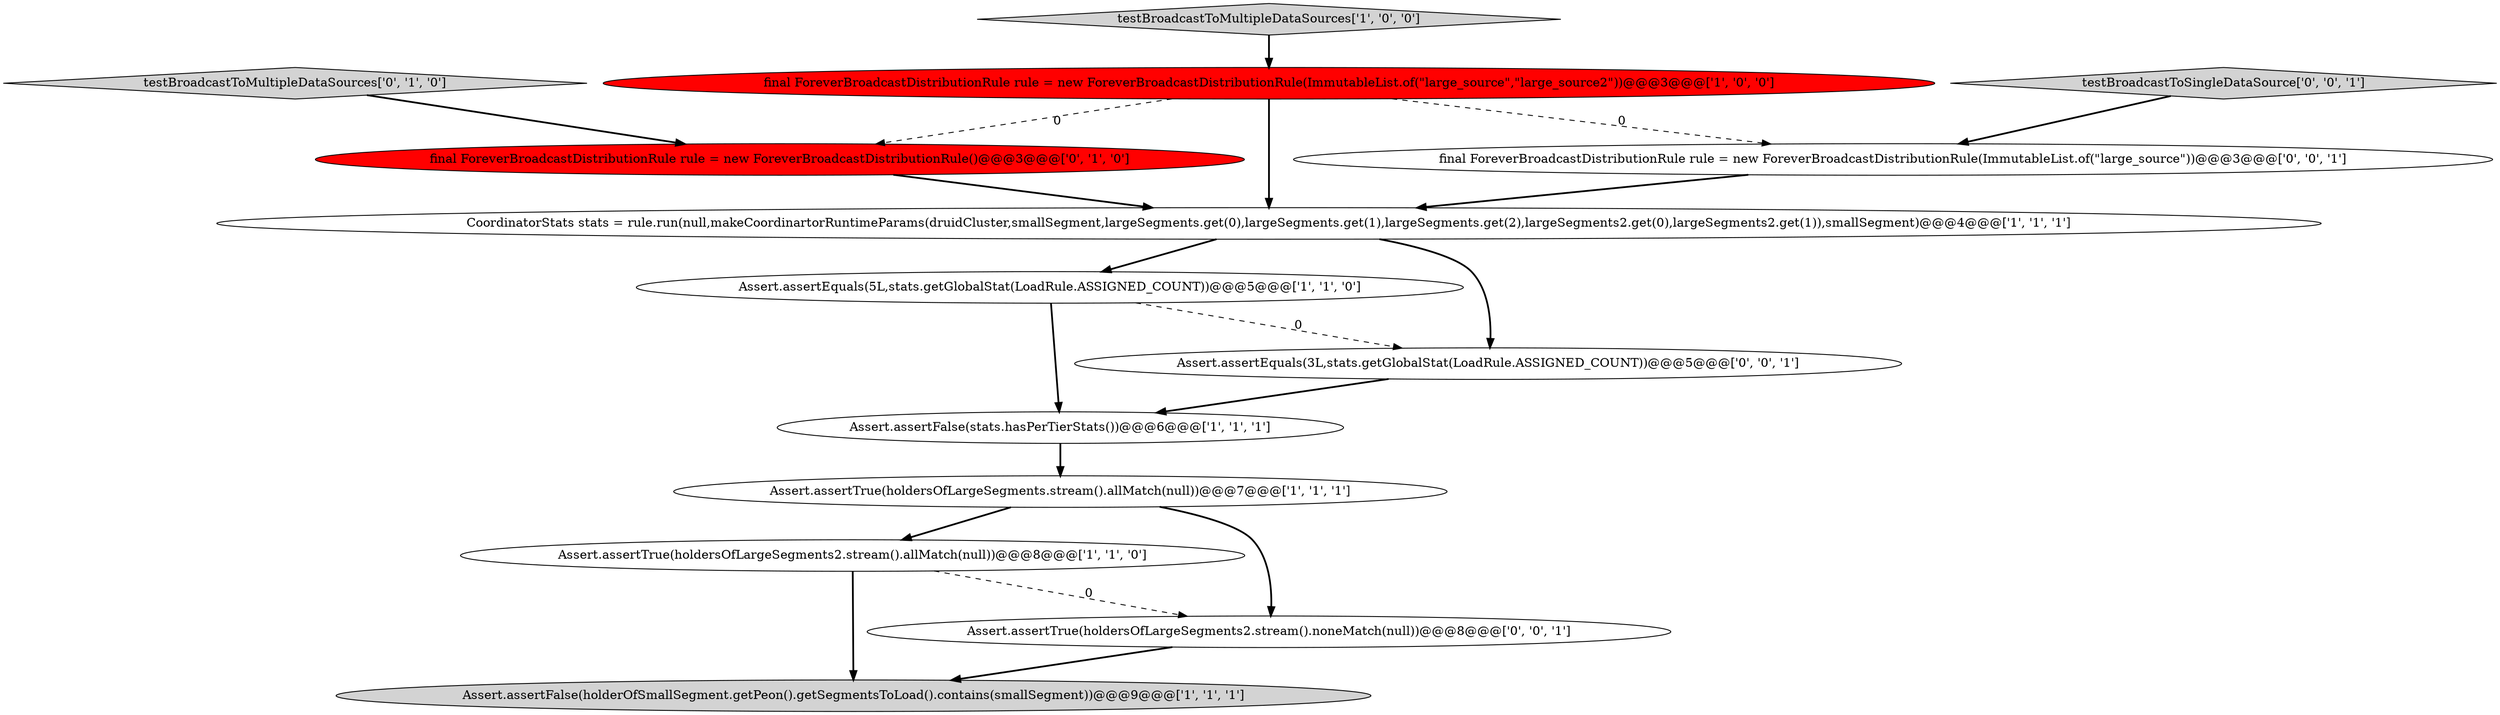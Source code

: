 digraph {
2 [style = filled, label = "Assert.assertFalse(stats.hasPerTierStats())@@@6@@@['1', '1', '1']", fillcolor = white, shape = ellipse image = "AAA0AAABBB1BBB"];
8 [style = filled, label = "final ForeverBroadcastDistributionRule rule = new ForeverBroadcastDistributionRule()@@@3@@@['0', '1', '0']", fillcolor = red, shape = ellipse image = "AAA1AAABBB2BBB"];
3 [style = filled, label = "Assert.assertTrue(holdersOfLargeSegments2.stream().allMatch(null))@@@8@@@['1', '1', '0']", fillcolor = white, shape = ellipse image = "AAA0AAABBB1BBB"];
9 [style = filled, label = "testBroadcastToMultipleDataSources['0', '1', '0']", fillcolor = lightgray, shape = diamond image = "AAA0AAABBB2BBB"];
5 [style = filled, label = "Assert.assertEquals(5L,stats.getGlobalStat(LoadRule.ASSIGNED_COUNT))@@@5@@@['1', '1', '0']", fillcolor = white, shape = ellipse image = "AAA0AAABBB1BBB"];
11 [style = filled, label = "Assert.assertTrue(holdersOfLargeSegments2.stream().noneMatch(null))@@@8@@@['0', '0', '1']", fillcolor = white, shape = ellipse image = "AAA0AAABBB3BBB"];
10 [style = filled, label = "Assert.assertEquals(3L,stats.getGlobalStat(LoadRule.ASSIGNED_COUNT))@@@5@@@['0', '0', '1']", fillcolor = white, shape = ellipse image = "AAA0AAABBB3BBB"];
1 [style = filled, label = "CoordinatorStats stats = rule.run(null,makeCoordinartorRuntimeParams(druidCluster,smallSegment,largeSegments.get(0),largeSegments.get(1),largeSegments.get(2),largeSegments2.get(0),largeSegments2.get(1)),smallSegment)@@@4@@@['1', '1', '1']", fillcolor = white, shape = ellipse image = "AAA0AAABBB1BBB"];
4 [style = filled, label = "final ForeverBroadcastDistributionRule rule = new ForeverBroadcastDistributionRule(ImmutableList.of(\"large_source\",\"large_source2\"))@@@3@@@['1', '0', '0']", fillcolor = red, shape = ellipse image = "AAA1AAABBB1BBB"];
6 [style = filled, label = "Assert.assertFalse(holderOfSmallSegment.getPeon().getSegmentsToLoad().contains(smallSegment))@@@9@@@['1', '1', '1']", fillcolor = lightgray, shape = ellipse image = "AAA0AAABBB1BBB"];
12 [style = filled, label = "final ForeverBroadcastDistributionRule rule = new ForeverBroadcastDistributionRule(ImmutableList.of(\"large_source\"))@@@3@@@['0', '0', '1']", fillcolor = white, shape = ellipse image = "AAA0AAABBB3BBB"];
7 [style = filled, label = "Assert.assertTrue(holdersOfLargeSegments.stream().allMatch(null))@@@7@@@['1', '1', '1']", fillcolor = white, shape = ellipse image = "AAA0AAABBB1BBB"];
0 [style = filled, label = "testBroadcastToMultipleDataSources['1', '0', '0']", fillcolor = lightgray, shape = diamond image = "AAA0AAABBB1BBB"];
13 [style = filled, label = "testBroadcastToSingleDataSource['0', '0', '1']", fillcolor = lightgray, shape = diamond image = "AAA0AAABBB3BBB"];
1->5 [style = bold, label=""];
8->1 [style = bold, label=""];
3->6 [style = bold, label=""];
5->2 [style = bold, label=""];
4->1 [style = bold, label=""];
10->2 [style = bold, label=""];
7->11 [style = bold, label=""];
13->12 [style = bold, label=""];
2->7 [style = bold, label=""];
4->12 [style = dashed, label="0"];
5->10 [style = dashed, label="0"];
9->8 [style = bold, label=""];
0->4 [style = bold, label=""];
12->1 [style = bold, label=""];
1->10 [style = bold, label=""];
7->3 [style = bold, label=""];
3->11 [style = dashed, label="0"];
11->6 [style = bold, label=""];
4->8 [style = dashed, label="0"];
}
